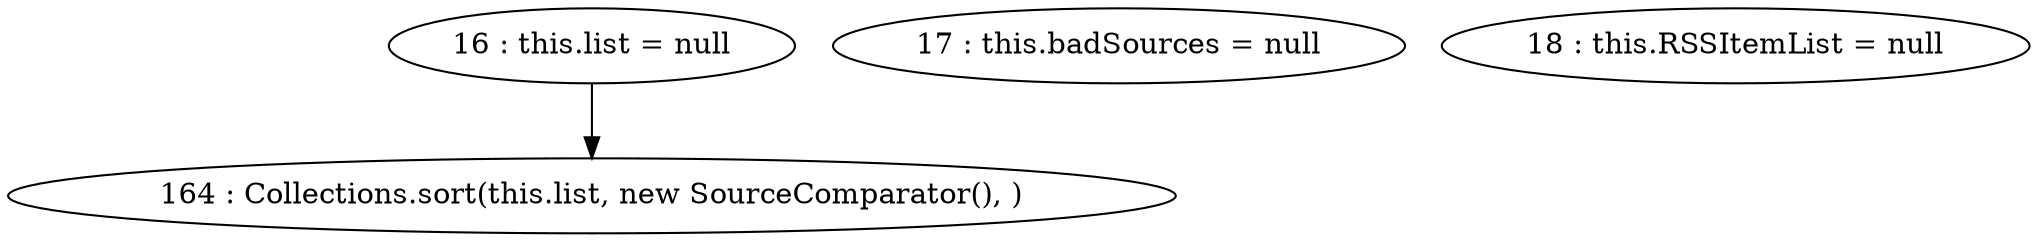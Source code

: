 digraph G {
"16 : this.list = null"
"16 : this.list = null" -> "164 : Collections.sort(this.list, new SourceComparator(), )"
"17 : this.badSources = null"
"18 : this.RSSItemList = null"
"164 : Collections.sort(this.list, new SourceComparator(), )"
}
